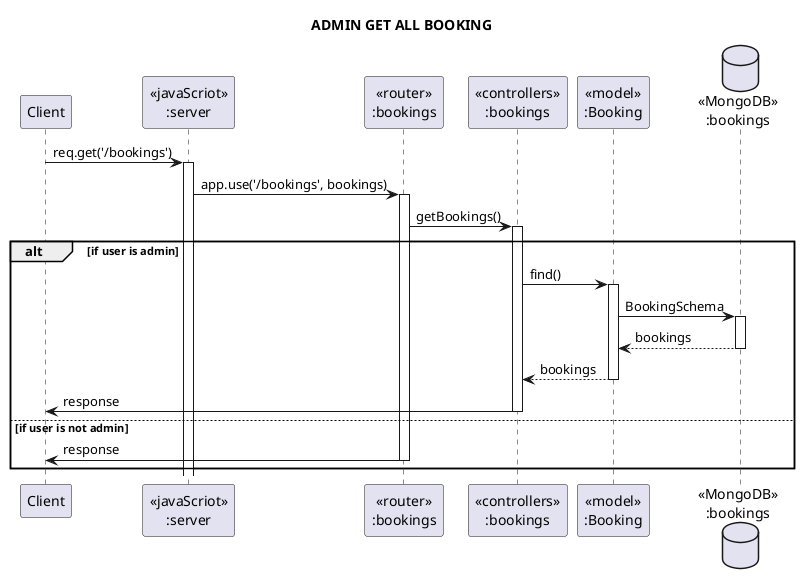 @startuml ADMIN GET ALL BOOKING
title ADMIN GET ALL BOOKING

participant Client as A
participant "<<javaScriot>>\n:server" as B
participant "<<router>>\n:bookings" as C
participant "<<controllers>>\n:bookings" as D
participant "<<model>>\n:Booking" as E
database "<<MongoDB>>\n:bookings" as F
    A -> B ++ : req.get('/bookings')
    B -> C ++ : app.use('/bookings', bookings)
    C -> D ++ : getBookings()

alt if user is admin
    D -> E ++ : find()
    E -> F ++ : BookingSchema

    F --> E -- : bookings
    E --> D -- : bookings
    D -> A -- : response
else if user is not admin
    C -> A -- : response
end
@enduml